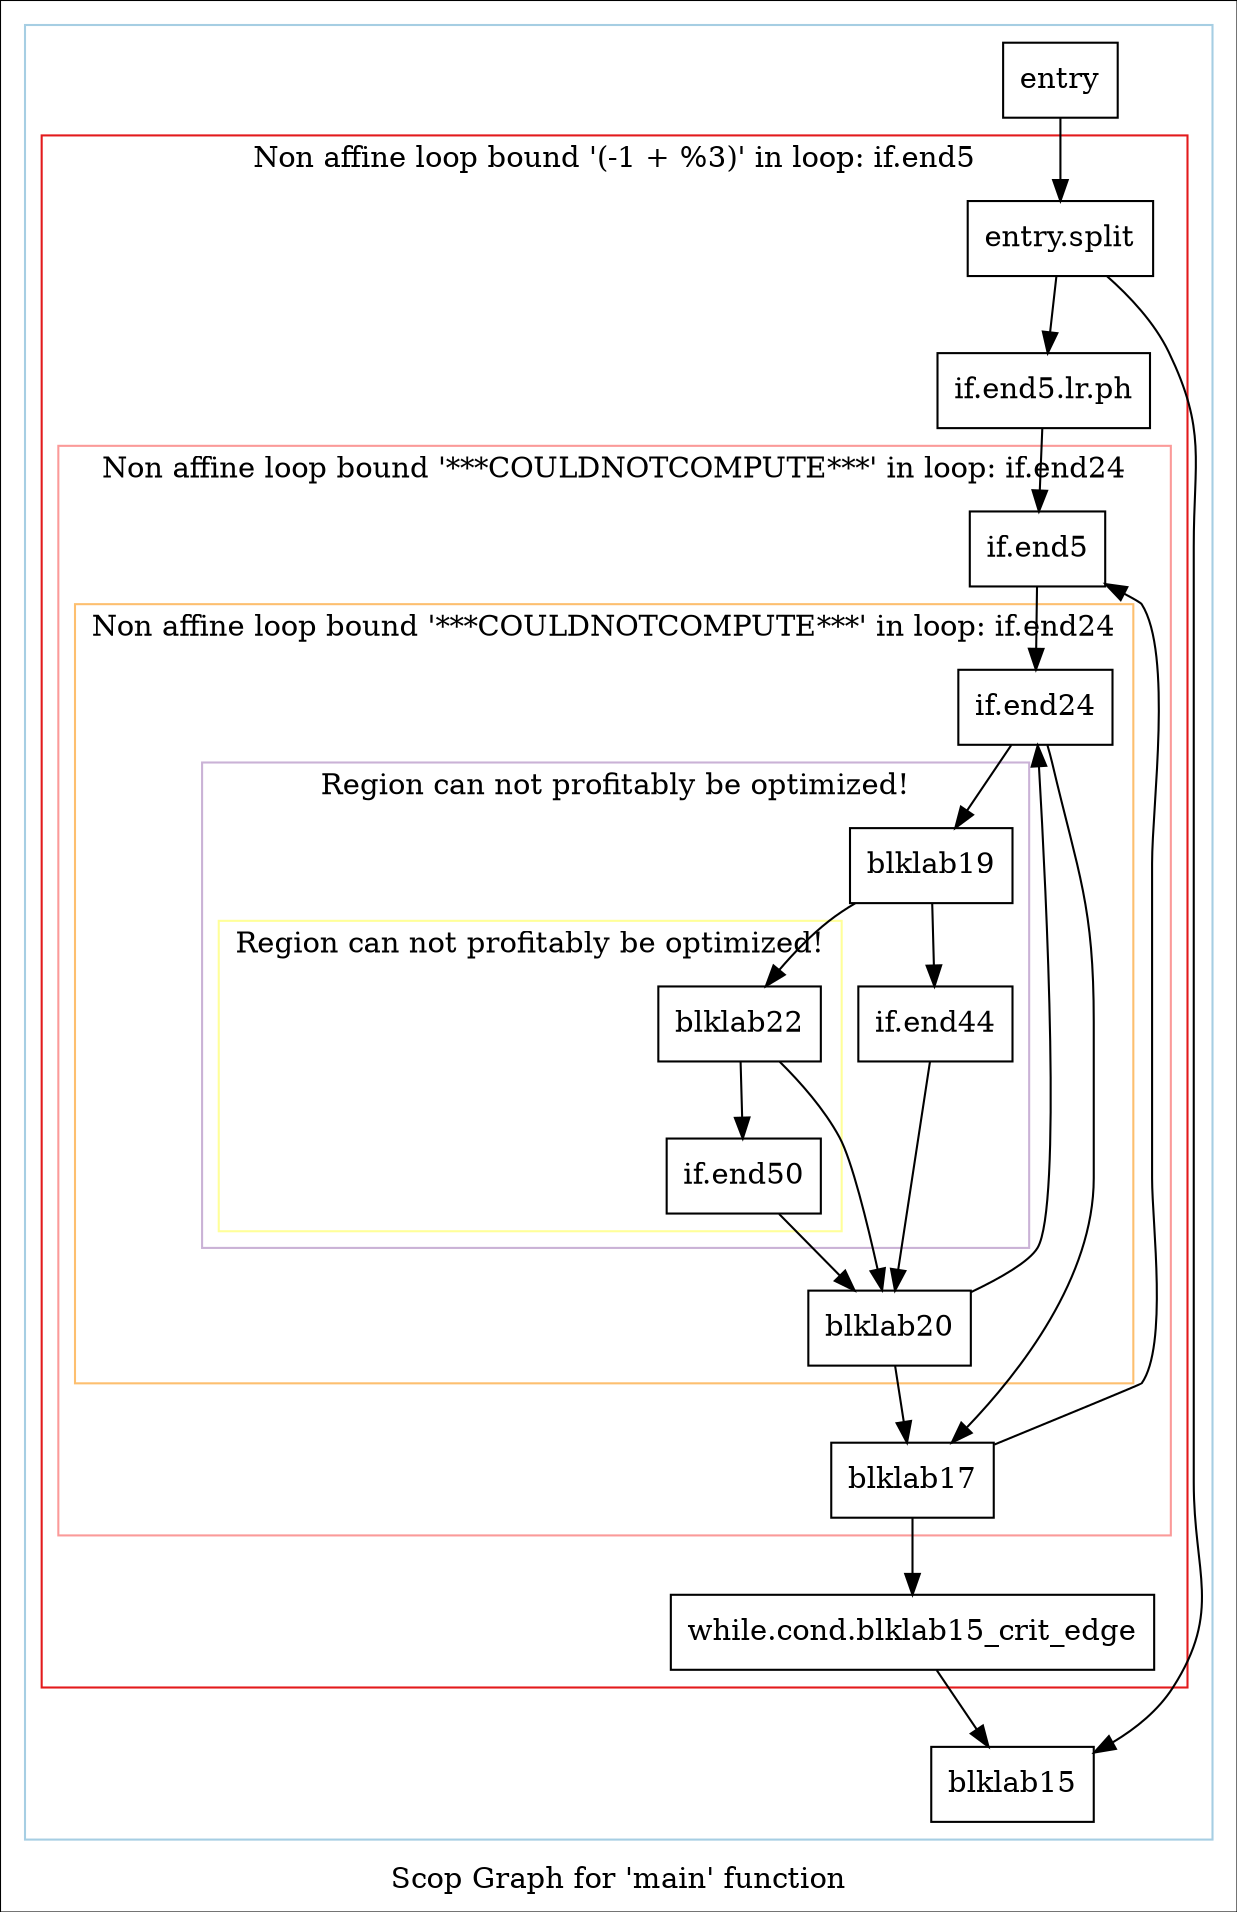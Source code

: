 digraph "Scop Graph for 'main' function" {
	label="Scop Graph for 'main' function";

	Node0xd332830 [shape=record,label="{entry}"];
	Node0xd332830 -> Node0xd2a7dd0;
	Node0xd2a7dd0 [shape=record,label="{entry.split}"];
	Node0xd2a7dd0 -> Node0xd332780;
	Node0xd2a7dd0 -> Node0xd3327a0;
	Node0xd332780 [shape=record,label="{if.end5.lr.ph}"];
	Node0xd332780 -> Node0xd2cc520;
	Node0xd2cc520 [shape=record,label="{if.end5}"];
	Node0xd2cc520 -> Node0xd2cc580;
	Node0xd2cc580 [shape=record,label="{if.end24}"];
	Node0xd2cc580 -> Node0xd294690;
	Node0xd2cc580 -> Node0xd2946b0;
	Node0xd294690 [shape=record,label="{blklab19}"];
	Node0xd294690 -> Node0xd2cc4f0;
	Node0xd294690 -> Node0xd2a8450;
	Node0xd2cc4f0 [shape=record,label="{blklab22}"];
	Node0xd2cc4f0 -> Node0xd2a84b0;
	Node0xd2cc4f0 -> Node0xd2a8510;
	Node0xd2a84b0 [shape=record,label="{blklab20}"];
	Node0xd2a84b0 -> Node0xd2946b0;
	Node0xd2a84b0 -> Node0xd2cc580[constraint=false];
	Node0xd2946b0 [shape=record,label="{blklab17}"];
	Node0xd2946b0 -> Node0xd2cc520[constraint=false];
	Node0xd2946b0 -> Node0xd2bcc90;
	Node0xd2bcc90 [shape=record,label="{while.cond.blklab15_crit_edge}"];
	Node0xd2bcc90 -> Node0xd3327a0;
	Node0xd3327a0 [shape=record,label="{blklab15}"];
	Node0xd2a8510 [shape=record,label="{if.end50}"];
	Node0xd2a8510 -> Node0xd2a84b0;
	Node0xd2a8450 [shape=record,label="{if.end44}"];
	Node0xd2a8450 -> Node0xd2a84b0;
	colorscheme = "paired12"
        subgraph cluster_0xd2cce10 {
          label = "";
          style = solid;
          color = 1
          subgraph cluster_0xd2a7cc0 {
            label = "Non affine loop bound '(-1 + %3)' in loop: if.end5";
            style = solid;
            color = 6
            subgraph cluster_0xd2ac990 {
              label = "Non affine loop bound '***COULDNOTCOMPUTE***' in loop: if.end24";
              style = solid;
              color = 5
              subgraph cluster_0xd2ac910 {
                label = "Non affine loop bound '***COULDNOTCOMPUTE***' in loop: if.end24";
                style = solid;
                color = 7
                subgraph cluster_0xd2cce90 {
                  label = "Region can not profitably be optimized!";
                  style = solid;
                  color = 9
                  subgraph cluster_0xd295270 {
                    label = "Region can not profitably be optimized!";
                    style = solid;
                    color = 11
                    Node0xd2cc4f0;
                    Node0xd2a8510;
                  }
                  Node0xd294690;
                  Node0xd2a8450;
                }
                Node0xd2cc580;
                Node0xd2a84b0;
              }
              Node0xd2cc520;
              Node0xd2946b0;
            }
            Node0xd2a7dd0;
            Node0xd332780;
            Node0xd2bcc90;
          }
          Node0xd332830;
          Node0xd3327a0;
        }
}
